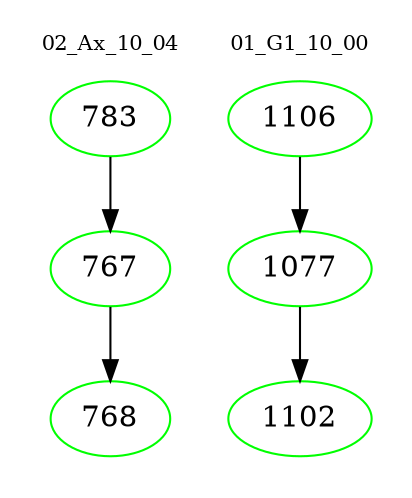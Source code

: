 digraph{
subgraph cluster_0 {
color = white
label = "02_Ax_10_04";
fontsize=10;
T0_783 [label="783", color="green"]
T0_783 -> T0_767 [color="black"]
T0_767 [label="767", color="green"]
T0_767 -> T0_768 [color="black"]
T0_768 [label="768", color="green"]
}
subgraph cluster_1 {
color = white
label = "01_G1_10_00";
fontsize=10;
T1_1106 [label="1106", color="green"]
T1_1106 -> T1_1077 [color="black"]
T1_1077 [label="1077", color="green"]
T1_1077 -> T1_1102 [color="black"]
T1_1102 [label="1102", color="green"]
}
}
